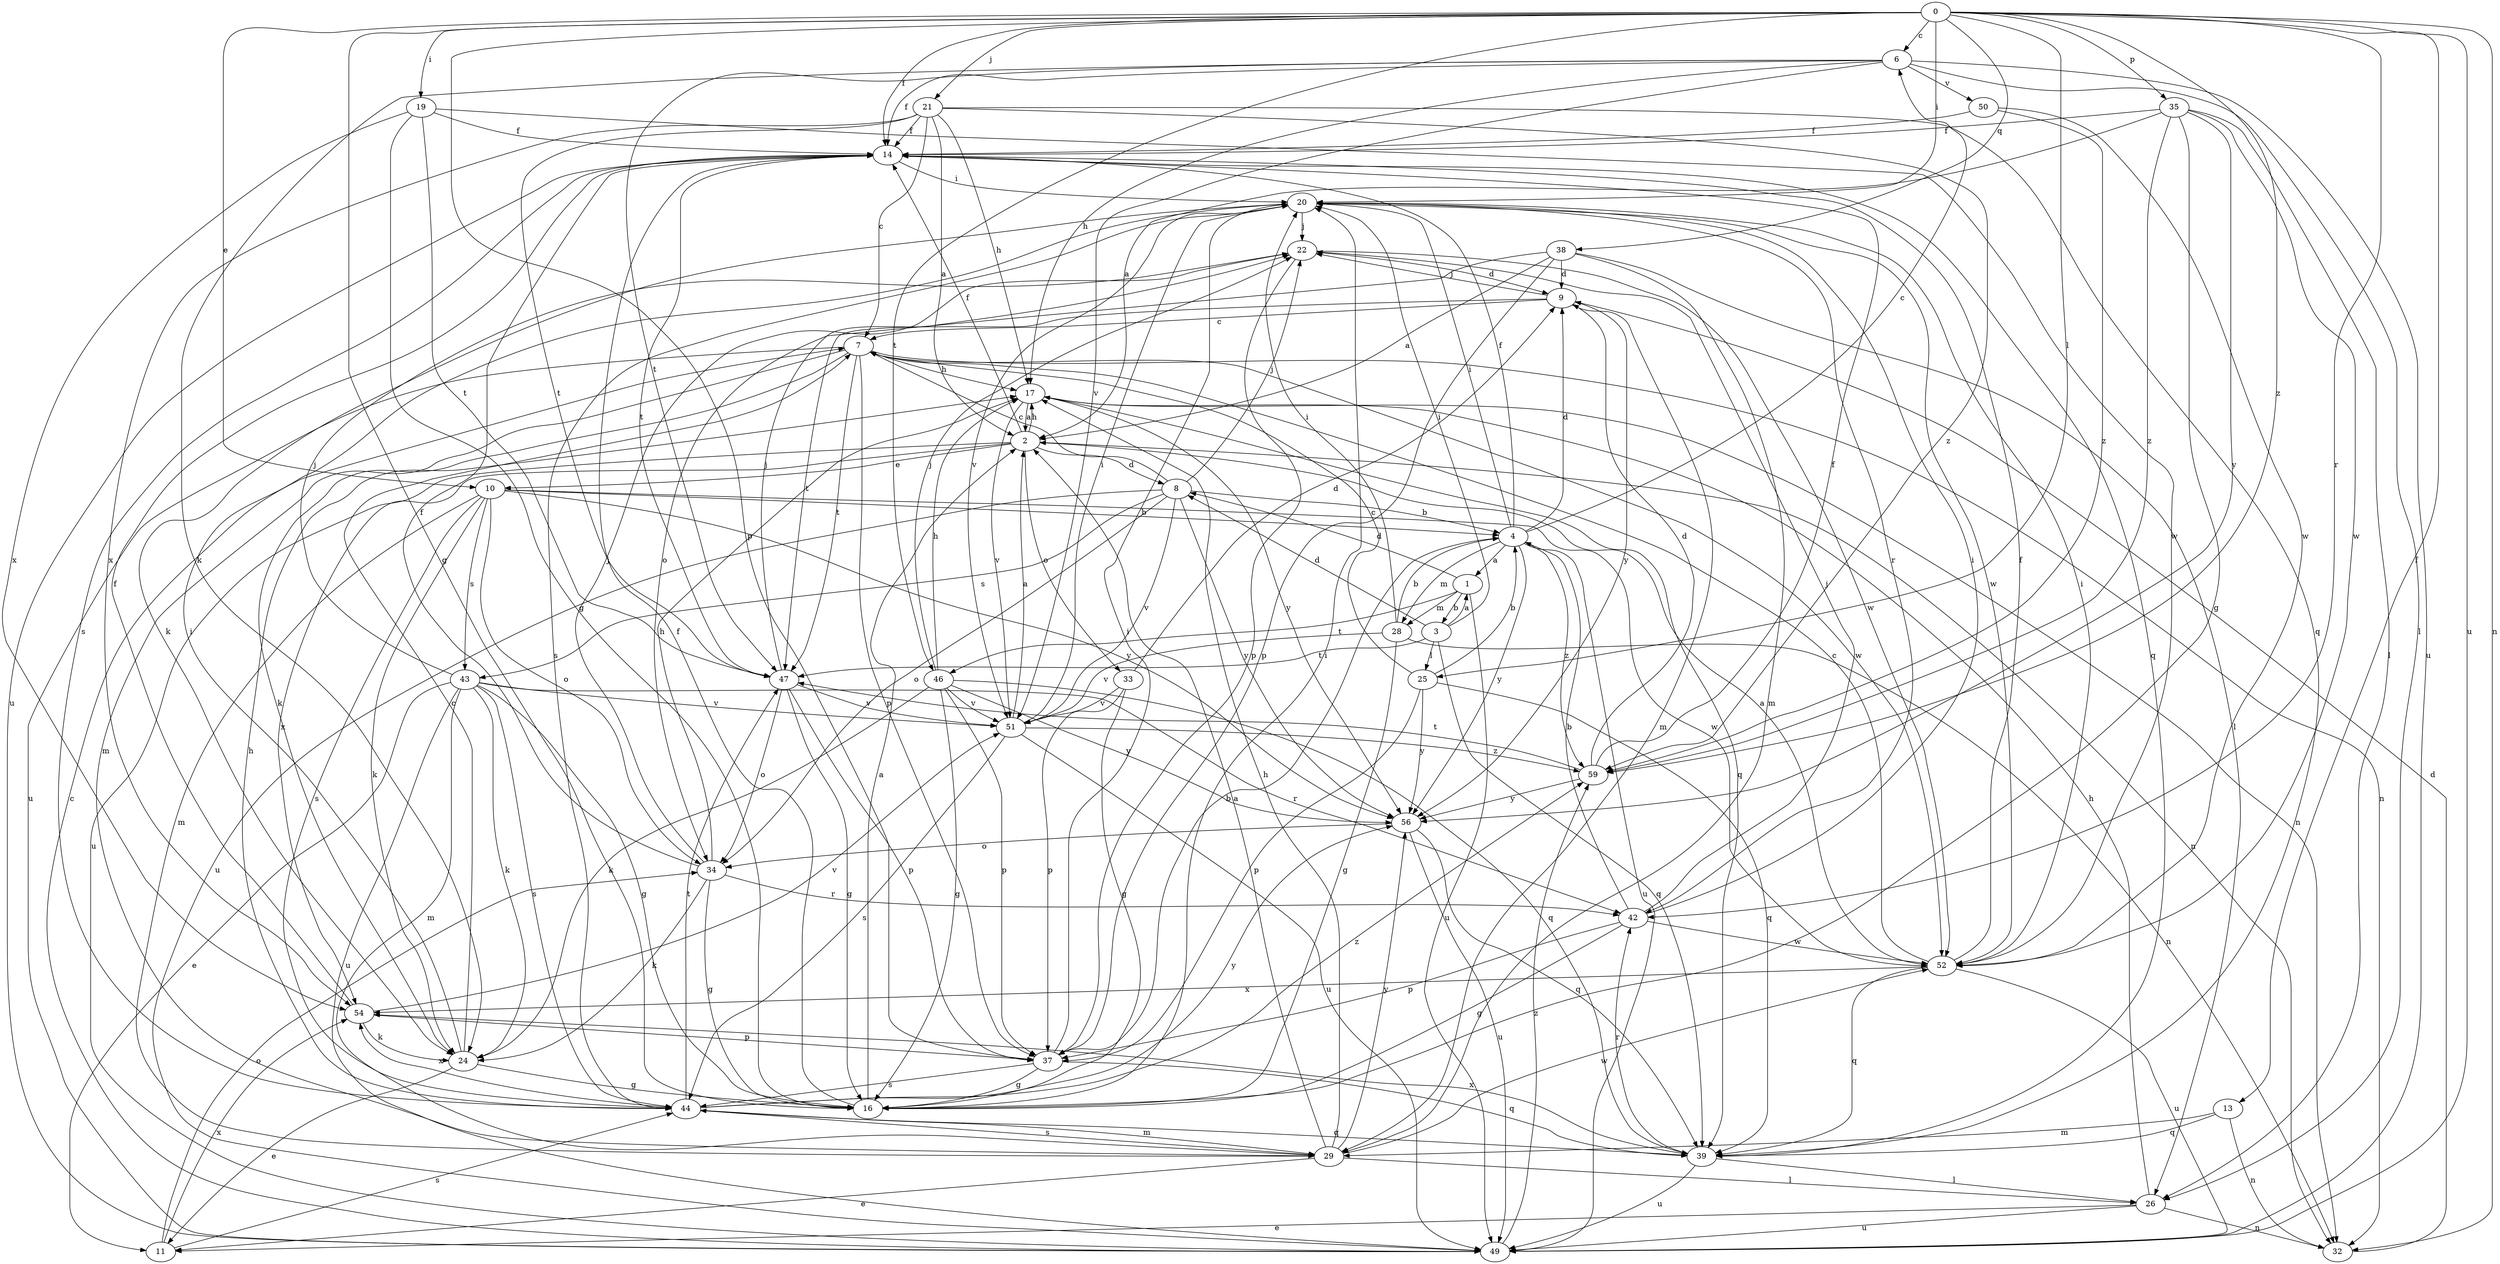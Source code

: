 strict digraph  {
0;
1;
2;
3;
4;
6;
7;
8;
9;
10;
11;
13;
14;
16;
17;
19;
20;
21;
22;
24;
25;
26;
28;
29;
32;
33;
34;
35;
37;
38;
39;
42;
43;
44;
46;
47;
49;
50;
51;
52;
54;
56;
59;
0 -> 6  [label=c];
0 -> 10  [label=e];
0 -> 13  [label=f];
0 -> 14  [label=f];
0 -> 16  [label=g];
0 -> 19  [label=i];
0 -> 20  [label=i];
0 -> 21  [label=j];
0 -> 25  [label=l];
0 -> 32  [label=n];
0 -> 35  [label=p];
0 -> 37  [label=p];
0 -> 38  [label=q];
0 -> 42  [label=r];
0 -> 46  [label=t];
0 -> 49  [label=u];
0 -> 59  [label=z];
1 -> 3  [label=b];
1 -> 8  [label=d];
1 -> 28  [label=m];
1 -> 46  [label=t];
1 -> 49  [label=u];
2 -> 8  [label=d];
2 -> 10  [label=e];
2 -> 14  [label=f];
2 -> 17  [label=h];
2 -> 32  [label=n];
2 -> 33  [label=o];
2 -> 49  [label=u];
2 -> 54  [label=x];
3 -> 1  [label=a];
3 -> 8  [label=d];
3 -> 20  [label=i];
3 -> 25  [label=l];
3 -> 39  [label=q];
3 -> 47  [label=t];
4 -> 1  [label=a];
4 -> 6  [label=c];
4 -> 9  [label=d];
4 -> 14  [label=f];
4 -> 20  [label=i];
4 -> 28  [label=m];
4 -> 49  [label=u];
4 -> 56  [label=y];
4 -> 59  [label=z];
6 -> 14  [label=f];
6 -> 17  [label=h];
6 -> 24  [label=k];
6 -> 26  [label=l];
6 -> 47  [label=t];
6 -> 49  [label=u];
6 -> 50  [label=v];
6 -> 51  [label=v];
7 -> 17  [label=h];
7 -> 24  [label=k];
7 -> 29  [label=m];
7 -> 32  [label=n];
7 -> 37  [label=p];
7 -> 47  [label=t];
7 -> 49  [label=u];
7 -> 52  [label=w];
8 -> 4  [label=b];
8 -> 7  [label=c];
8 -> 22  [label=j];
8 -> 34  [label=o];
8 -> 43  [label=s];
8 -> 49  [label=u];
8 -> 51  [label=v];
8 -> 56  [label=y];
9 -> 7  [label=c];
9 -> 22  [label=j];
9 -> 29  [label=m];
9 -> 47  [label=t];
9 -> 56  [label=y];
10 -> 4  [label=b];
10 -> 24  [label=k];
10 -> 29  [label=m];
10 -> 34  [label=o];
10 -> 43  [label=s];
10 -> 44  [label=s];
10 -> 52  [label=w];
10 -> 56  [label=y];
11 -> 34  [label=o];
11 -> 44  [label=s];
11 -> 54  [label=x];
13 -> 29  [label=m];
13 -> 32  [label=n];
13 -> 39  [label=q];
14 -> 20  [label=i];
14 -> 39  [label=q];
14 -> 44  [label=s];
14 -> 47  [label=t];
14 -> 49  [label=u];
16 -> 2  [label=a];
16 -> 14  [label=f];
16 -> 20  [label=i];
17 -> 2  [label=a];
17 -> 32  [label=n];
17 -> 39  [label=q];
17 -> 51  [label=v];
17 -> 56  [label=y];
19 -> 14  [label=f];
19 -> 16  [label=g];
19 -> 47  [label=t];
19 -> 52  [label=w];
19 -> 54  [label=x];
20 -> 22  [label=j];
20 -> 24  [label=k];
20 -> 42  [label=r];
20 -> 44  [label=s];
20 -> 51  [label=v];
20 -> 52  [label=w];
21 -> 2  [label=a];
21 -> 7  [label=c];
21 -> 14  [label=f];
21 -> 17  [label=h];
21 -> 39  [label=q];
21 -> 47  [label=t];
21 -> 54  [label=x];
21 -> 59  [label=z];
22 -> 9  [label=d];
22 -> 37  [label=p];
22 -> 52  [label=w];
24 -> 7  [label=c];
24 -> 11  [label=e];
24 -> 16  [label=g];
24 -> 20  [label=i];
25 -> 4  [label=b];
25 -> 7  [label=c];
25 -> 37  [label=p];
25 -> 39  [label=q];
25 -> 56  [label=y];
26 -> 11  [label=e];
26 -> 17  [label=h];
26 -> 32  [label=n];
26 -> 49  [label=u];
28 -> 4  [label=b];
28 -> 16  [label=g];
28 -> 20  [label=i];
28 -> 32  [label=n];
28 -> 51  [label=v];
29 -> 2  [label=a];
29 -> 11  [label=e];
29 -> 17  [label=h];
29 -> 26  [label=l];
29 -> 44  [label=s];
29 -> 52  [label=w];
29 -> 56  [label=y];
32 -> 9  [label=d];
33 -> 9  [label=d];
33 -> 16  [label=g];
33 -> 37  [label=p];
33 -> 51  [label=v];
34 -> 14  [label=f];
34 -> 16  [label=g];
34 -> 17  [label=h];
34 -> 22  [label=j];
34 -> 24  [label=k];
34 -> 42  [label=r];
35 -> 2  [label=a];
35 -> 14  [label=f];
35 -> 16  [label=g];
35 -> 26  [label=l];
35 -> 52  [label=w];
35 -> 56  [label=y];
35 -> 59  [label=z];
37 -> 4  [label=b];
37 -> 16  [label=g];
37 -> 20  [label=i];
37 -> 39  [label=q];
37 -> 44  [label=s];
38 -> 2  [label=a];
38 -> 9  [label=d];
38 -> 26  [label=l];
38 -> 29  [label=m];
38 -> 34  [label=o];
38 -> 37  [label=p];
39 -> 26  [label=l];
39 -> 42  [label=r];
39 -> 49  [label=u];
39 -> 54  [label=x];
42 -> 4  [label=b];
42 -> 16  [label=g];
42 -> 20  [label=i];
42 -> 22  [label=j];
42 -> 37  [label=p];
42 -> 52  [label=w];
43 -> 11  [label=e];
43 -> 16  [label=g];
43 -> 22  [label=j];
43 -> 24  [label=k];
43 -> 29  [label=m];
43 -> 42  [label=r];
43 -> 44  [label=s];
43 -> 49  [label=u];
43 -> 51  [label=v];
44 -> 17  [label=h];
44 -> 29  [label=m];
44 -> 39  [label=q];
44 -> 47  [label=t];
44 -> 54  [label=x];
44 -> 56  [label=y];
44 -> 59  [label=z];
46 -> 16  [label=g];
46 -> 17  [label=h];
46 -> 22  [label=j];
46 -> 24  [label=k];
46 -> 37  [label=p];
46 -> 39  [label=q];
46 -> 51  [label=v];
46 -> 56  [label=y];
47 -> 16  [label=g];
47 -> 22  [label=j];
47 -> 34  [label=o];
47 -> 37  [label=p];
47 -> 51  [label=v];
49 -> 7  [label=c];
49 -> 59  [label=z];
50 -> 14  [label=f];
50 -> 52  [label=w];
50 -> 59  [label=z];
51 -> 2  [label=a];
51 -> 20  [label=i];
51 -> 44  [label=s];
51 -> 49  [label=u];
51 -> 59  [label=z];
52 -> 2  [label=a];
52 -> 7  [label=c];
52 -> 14  [label=f];
52 -> 20  [label=i];
52 -> 39  [label=q];
52 -> 49  [label=u];
52 -> 54  [label=x];
54 -> 14  [label=f];
54 -> 24  [label=k];
54 -> 37  [label=p];
54 -> 51  [label=v];
56 -> 34  [label=o];
56 -> 39  [label=q];
56 -> 49  [label=u];
59 -> 9  [label=d];
59 -> 14  [label=f];
59 -> 47  [label=t];
59 -> 56  [label=y];
}
